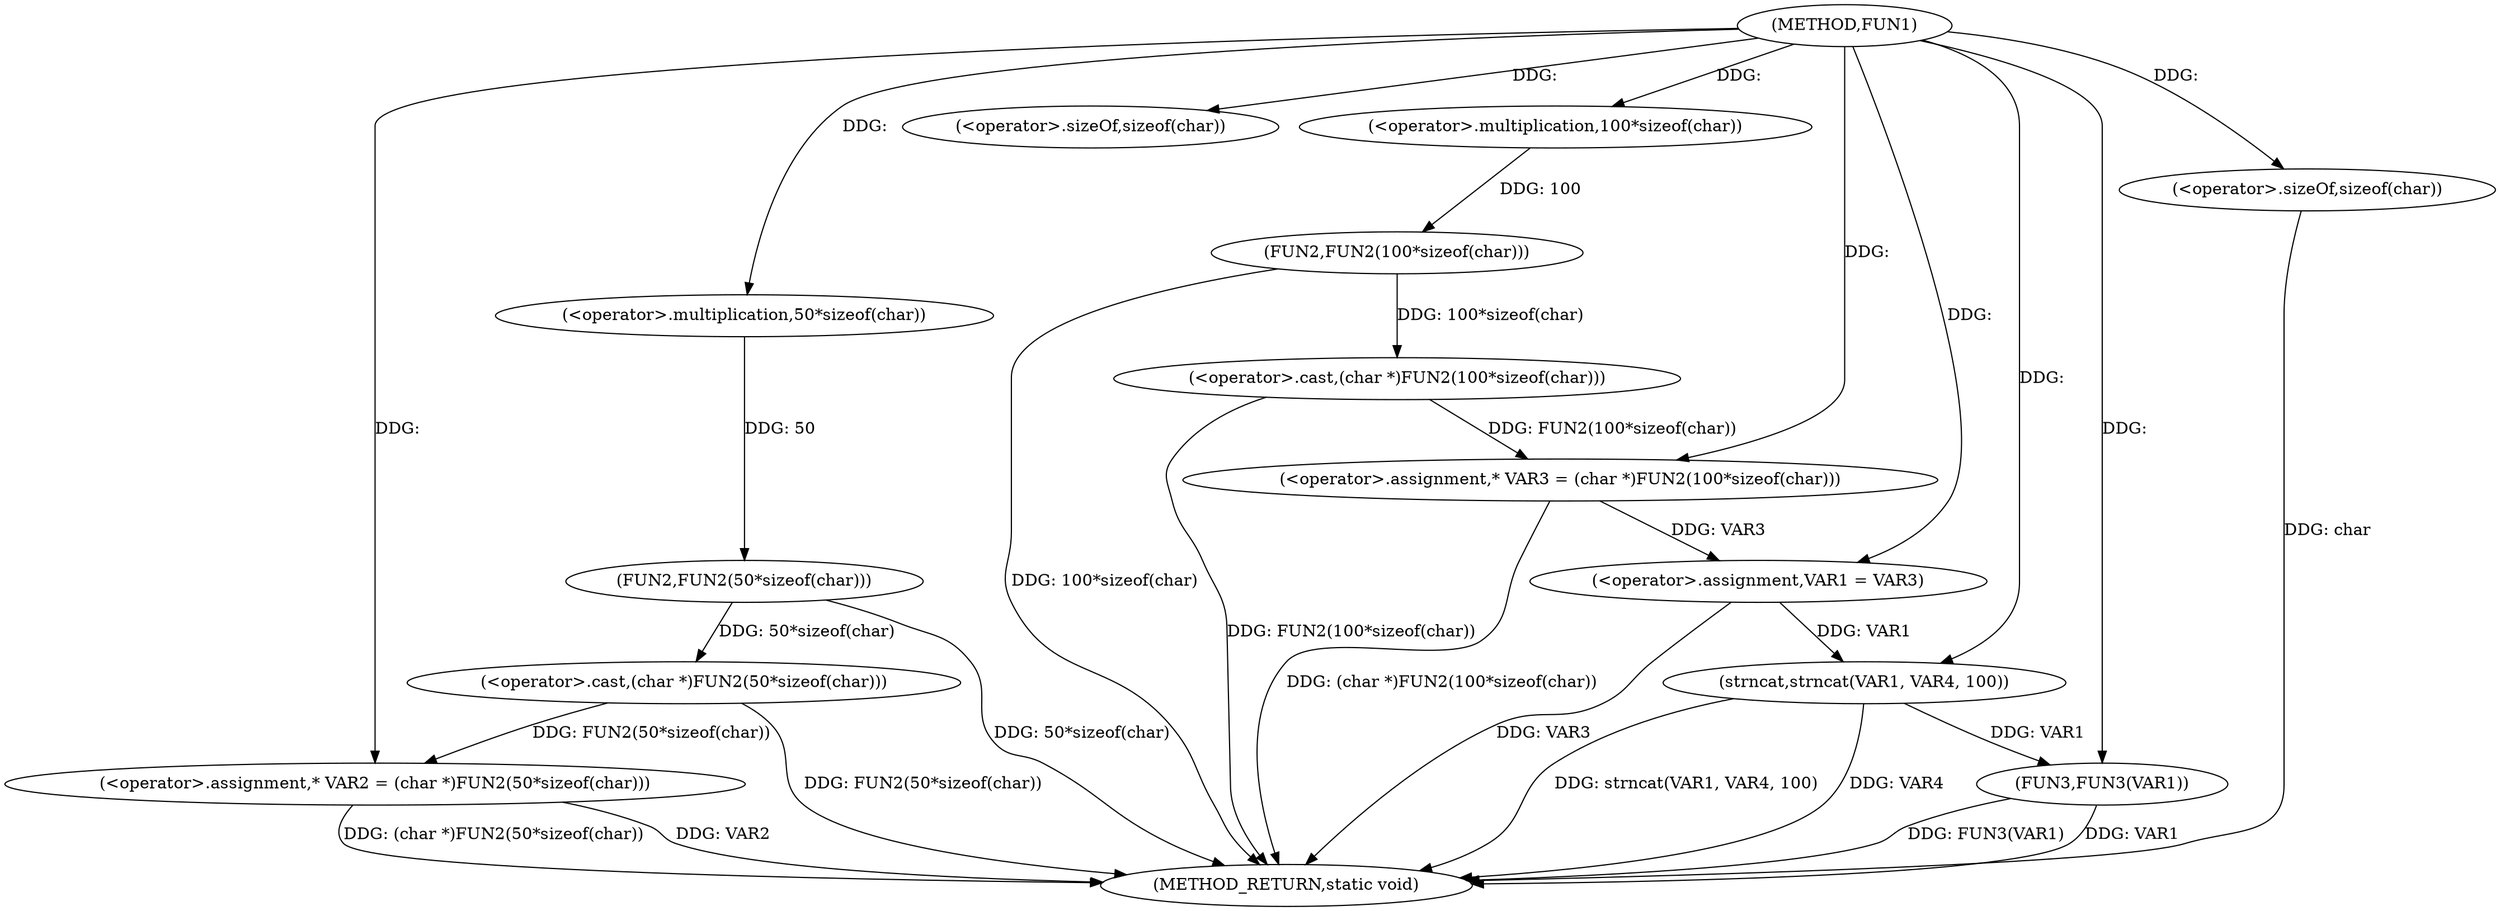 digraph FUN1 {  
"1000100" [label = "(METHOD,FUN1)" ]
"1000134" [label = "(METHOD_RETURN,static void)" ]
"1000104" [label = "(<operator>.assignment,* VAR2 = (char *)FUN2(50*sizeof(char)))" ]
"1000106" [label = "(<operator>.cast,(char *)FUN2(50*sizeof(char)))" ]
"1000108" [label = "(FUN2,FUN2(50*sizeof(char)))" ]
"1000109" [label = "(<operator>.multiplication,50*sizeof(char))" ]
"1000111" [label = "(<operator>.sizeOf,sizeof(char))" ]
"1000114" [label = "(<operator>.assignment,* VAR3 = (char *)FUN2(100*sizeof(char)))" ]
"1000116" [label = "(<operator>.cast,(char *)FUN2(100*sizeof(char)))" ]
"1000118" [label = "(FUN2,FUN2(100*sizeof(char)))" ]
"1000119" [label = "(<operator>.multiplication,100*sizeof(char))" ]
"1000121" [label = "(<operator>.sizeOf,sizeof(char))" ]
"1000123" [label = "(<operator>.assignment,VAR1 = VAR3)" ]
"1000128" [label = "(strncat,strncat(VAR1, VAR4, 100))" ]
"1000132" [label = "(FUN3,FUN3(VAR1))" ]
  "1000128" -> "1000134"  [ label = "DDG: VAR4"] 
  "1000123" -> "1000134"  [ label = "DDG: VAR3"] 
  "1000106" -> "1000134"  [ label = "DDG: FUN2(50*sizeof(char))"] 
  "1000104" -> "1000134"  [ label = "DDG: VAR2"] 
  "1000116" -> "1000134"  [ label = "DDG: FUN2(100*sizeof(char))"] 
  "1000132" -> "1000134"  [ label = "DDG: VAR1"] 
  "1000121" -> "1000134"  [ label = "DDG: char"] 
  "1000128" -> "1000134"  [ label = "DDG: strncat(VAR1, VAR4, 100)"] 
  "1000118" -> "1000134"  [ label = "DDG: 100*sizeof(char)"] 
  "1000114" -> "1000134"  [ label = "DDG: (char *)FUN2(100*sizeof(char))"] 
  "1000132" -> "1000134"  [ label = "DDG: FUN3(VAR1)"] 
  "1000104" -> "1000134"  [ label = "DDG: (char *)FUN2(50*sizeof(char))"] 
  "1000108" -> "1000134"  [ label = "DDG: 50*sizeof(char)"] 
  "1000106" -> "1000104"  [ label = "DDG: FUN2(50*sizeof(char))"] 
  "1000100" -> "1000104"  [ label = "DDG: "] 
  "1000108" -> "1000106"  [ label = "DDG: 50*sizeof(char)"] 
  "1000109" -> "1000108"  [ label = "DDG: 50"] 
  "1000100" -> "1000109"  [ label = "DDG: "] 
  "1000100" -> "1000111"  [ label = "DDG: "] 
  "1000116" -> "1000114"  [ label = "DDG: FUN2(100*sizeof(char))"] 
  "1000100" -> "1000114"  [ label = "DDG: "] 
  "1000118" -> "1000116"  [ label = "DDG: 100*sizeof(char)"] 
  "1000119" -> "1000118"  [ label = "DDG: 100"] 
  "1000100" -> "1000119"  [ label = "DDG: "] 
  "1000100" -> "1000121"  [ label = "DDG: "] 
  "1000114" -> "1000123"  [ label = "DDG: VAR3"] 
  "1000100" -> "1000123"  [ label = "DDG: "] 
  "1000123" -> "1000128"  [ label = "DDG: VAR1"] 
  "1000100" -> "1000128"  [ label = "DDG: "] 
  "1000128" -> "1000132"  [ label = "DDG: VAR1"] 
  "1000100" -> "1000132"  [ label = "DDG: "] 
}
